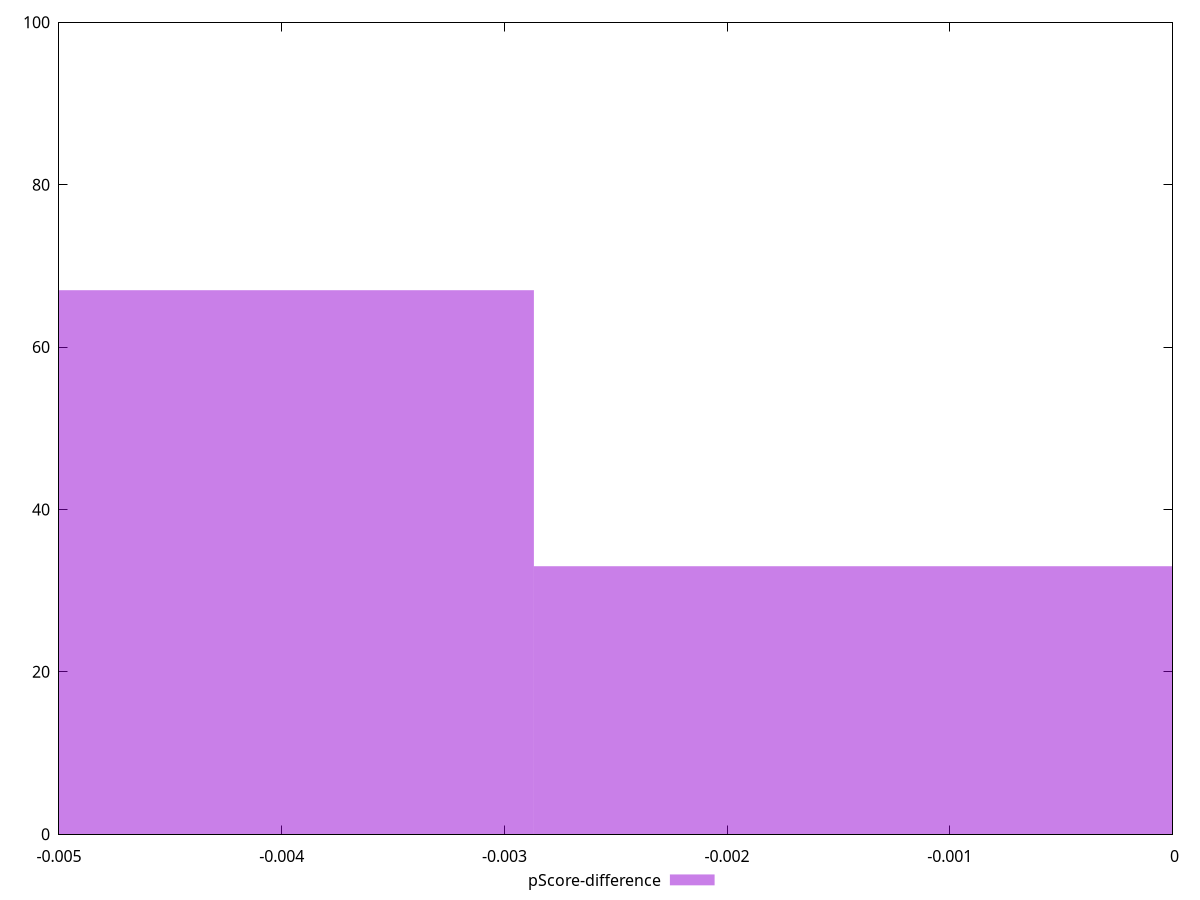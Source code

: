 reset

$pScoreDifference <<EOF
-0.005735075325632014 67
0 33
EOF

set key outside below
set boxwidth 0.005735075325632014
set xrange [-0.0050000000000000044:0]
set yrange [0:100]
set trange [0:100]
set style fill transparent solid 0.5 noborder
set terminal svg size 640, 490 enhanced background rgb 'white'
set output "reports/report_00033_2021-03-01T14-23-16.841Z/unminified-javascript/samples/astro/pScore-difference/histogram.svg"

plot $pScoreDifference title "pScore-difference" with boxes

reset
